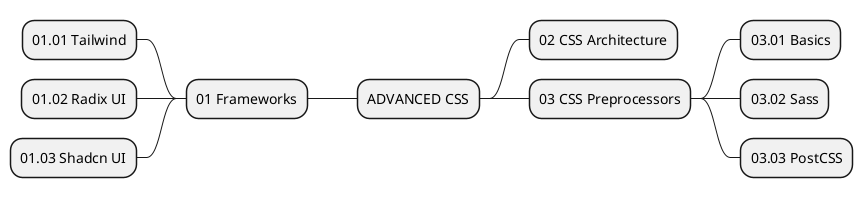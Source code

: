 @startmindmap ADVANCED CSS
<style>
node {
    MaximumWidth 150
    HorizontalAlignment left
}
</style>

+ ADVANCED CSS
-- 01 Frameworks
--- 01.01 Tailwind
--- 01.02 Radix UI
--- 01.03 Shadcn UI
++ 02 CSS Architecture
++ 03 CSS Preprocessors
+++ 03.01 Basics
+++ 03.02 Sass
+++ 03.03 PostCSS


@endmindmap